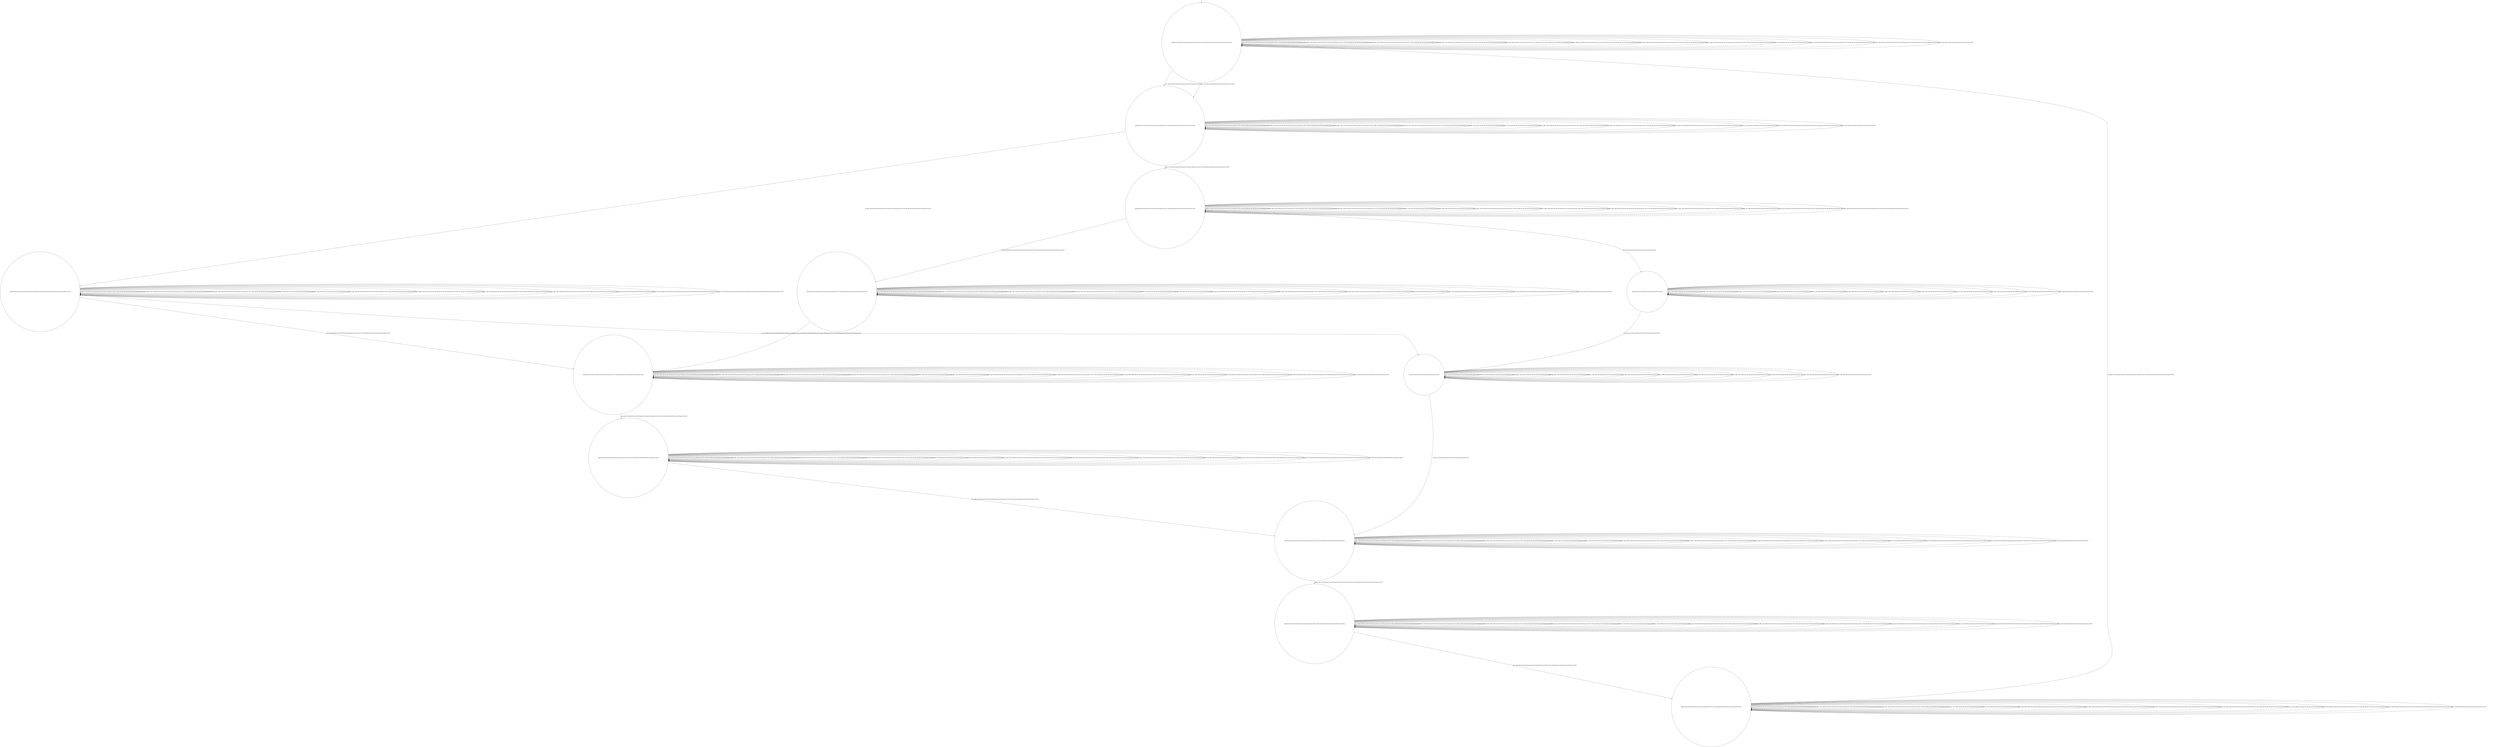 digraph g {
	edge [lblstyle="above, sloped"];
	s0 [shape="circle" label="0@[((EUR and CAP and TON and not DOL and not TEA and not COF) or (DOL and TEA and CAP and TON and not EUR and not COF))]"];
	s1 [shape="circle" label="1@[((EUR and CAP and TON and not DOL and not TEA and not COF) or (DOL and TEA and CAP and TON and not EUR and not COF))]"];
	s2 [shape="circle" label="2@[((EUR and CAP and TON and not DOL and not TEA and not COF) or (DOL and TEA and CAP and TON and not EUR and not COF))]"];
	s3 [shape="circle" label="3@[((EUR and CAP and TON and not DOL and not TEA and not COF) or (DOL and TEA and CAP and TON and not EUR and not COF))]"];
	s4 [shape="circle" label="4@[((EUR and CAP and TON and not DOL and not TEA and not COF) or (DOL and TEA and CAP and TON and not EUR and not COF))]"];
	s5 [shape="circle" label="5@[((EUR and CAP and TON and not DOL and not TEA and not COF) or (DOL and TEA and CAP and TON and not EUR and not COF))]"];
	s6 [shape="circle" label="6@[((EUR and CAP and TON and not DOL and not TEA and not COF) or (DOL and TEA and CAP and TON and not EUR and not COF))]"];
	s7 [shape="circle" label="7@[((EUR and CAP and TON and not DOL and not TEA and not COF) or (DOL and TEA and CAP and TON and not EUR and not COF))]"];
	s8 [shape="circle" label="8@[((EUR and CAP and TON and not DOL and not TEA and not COF) or (DOL and TEA and CAP and TON and not EUR and not COF))]"];
	s9 [shape="circle" label="9@[((EUR and CAP and TON and not DOL and not TEA and not COF) or (DOL and TEA and CAP and TON and not EUR and not COF))]"];
	s10 [shape="circle" label="10@[((DOL and TEA and CAP and TON and not EUR and not COF))]"];
	s11 [shape="circle" label="11@[((DOL and TEA and CAP and TON and not EUR and not COF))]"];
	s0 -> s0 [label="cap / nok() [((EUR and CAP and TON and not DOL and not TEA and not COF) or (DOL and TEA and CAP and TON and not EUR and not COF))]"];
	s0 -> s0 [label="coffee / nok() [((EUR and CAP and TON and not DOL and not TEA and not COF) or (DOL and TEA and CAP and TON and not EUR and not COF))]"];
	s0 -> s0 [label="cup_taken / nok() [((EUR and CAP and TON and not DOL and not TEA and not COF) or (DOL and TEA and CAP and TON and not EUR and not COF))]"];
	s0 -> s0 [label="display_done / nok() [((EUR and CAP and TON and not DOL and not TEA and not COF) or (DOL and TEA and CAP and TON and not EUR and not COF))]"];
	s0 -> s1 [label="dollar / ok() [((DOL and TEA and CAP and TON and not EUR and not COF))]"];
	s0 -> s1 [label="euro / ok() [((EUR and CAP and TON and not DOL and not TEA and not COF))]"];
	s0 -> s0 [label="no_sugar / nok() [((EUR and CAP and TON and not DOL and not TEA and not COF) or (DOL and TEA and CAP and TON and not EUR and not COF))]"];
	s0 -> s0 [label="pour_coffee / nok() [((EUR and CAP and TON and not DOL and not TEA and not COF) or (DOL and TEA and CAP and TON and not EUR and not COF))]"];
	s0 -> s0 [label="pour_milk / nok() [((EUR and CAP and TON and not DOL and not TEA and not COF) or (DOL and TEA and CAP and TON and not EUR and not COF))]"];
	s0 -> s0 [label="pour_sugar / nok() [((EUR and CAP and TON and not DOL and not TEA and not COF) or (DOL and TEA and CAP and TON and not EUR and not COF))]"];
	s0 -> s0 [label="pour_tea / nok() [((DOL and TEA and CAP and TON and not EUR and not COF))]"];
	s0 -> s0 [label="ring / nok() [((EUR and CAP and TON and not DOL and not TEA and not COF) or (DOL and TEA and CAP and TON and not EUR and not COF))]"];
	s0 -> s0 [label="sugar / nok() [((EUR and CAP and TON and not DOL and not TEA and not COF) or (DOL and TEA and CAP and TON and not EUR and not COF))]"];
	s0 -> s0 [label="tea / nok() [((DOL and TEA and CAP and TON and not EUR and not COF))]"];
	s1 -> s1 [label="cap / nok() [((EUR and CAP and TON and not DOL and not TEA and not COF) or (DOL and TEA and CAP and TON and not EUR and not COF))]"];
	s1 -> s1 [label="coffee / nok() [((EUR and CAP and TON and not DOL and not TEA and not COF) or (DOL and TEA and CAP and TON and not EUR and not COF))]"];
	s1 -> s1 [label="cup_taken / nok() [((EUR and CAP and TON and not DOL and not TEA and not COF) or (DOL and TEA and CAP and TON and not EUR and not COF))]"];
	s1 -> s1 [label="display_done / nok() [((EUR and CAP and TON and not DOL and not TEA and not COF) or (DOL and TEA and CAP and TON and not EUR and not COF))]"];
	s1 -> s1 [label="dollar / nok() [((DOL and TEA and CAP and TON and not EUR and not COF))]"];
	s1 -> s1 [label="euro / nok() [((EUR and CAP and TON and not DOL and not TEA and not COF))]"];
	s1 -> s2 [label="no_sugar / ok() [((EUR and CAP and TON and not DOL and not TEA and not COF) or (DOL and TEA and CAP and TON and not EUR and not COF))]"];
	s1 -> s1 [label="pour_coffee / nok() [((EUR and CAP and TON and not DOL and not TEA and not COF) or (DOL and TEA and CAP and TON and not EUR and not COF))]"];
	s1 -> s1 [label="pour_milk / nok() [((EUR and CAP and TON and not DOL and not TEA and not COF) or (DOL and TEA and CAP and TON and not EUR and not COF))]"];
	s1 -> s1 [label="pour_sugar / nok() [((EUR and CAP and TON and not DOL and not TEA and not COF) or (DOL and TEA and CAP and TON and not EUR and not COF))]"];
	s1 -> s1 [label="pour_tea / nok() [((DOL and TEA and CAP and TON and not EUR and not COF))]"];
	s1 -> s1 [label="ring / nok() [((EUR and CAP and TON and not DOL and not TEA and not COF) or (DOL and TEA and CAP and TON and not EUR and not COF))]"];
	s1 -> s3 [label="sugar / ok() [((EUR and CAP and TON and not DOL and not TEA and not COF) or (DOL and TEA and CAP and TON and not EUR and not COF))]"];
	s1 -> s1 [label="tea / nok() [((DOL and TEA and CAP and TON and not EUR and not COF))]"];
	s2 -> s5 [label="cap / ok() [((EUR and CAP and TON and not DOL and not TEA and not COF) or (DOL and TEA and CAP and TON and not EUR and not COF))]"];
	s2 -> s2 [label="coffee / Ω [((EUR and CAP and TON and not DOL and not TEA and not COF) or (DOL and TEA and CAP and TON and not EUR and not COF))]"];
	s2 -> s2 [label="cup_taken / nok() [((EUR and CAP and TON and not DOL and not TEA and not COF) or (DOL and TEA and CAP and TON and not EUR and not COF))]"];
	s2 -> s2 [label="display_done / nok() [((EUR and CAP and TON and not DOL and not TEA and not COF) or (DOL and TEA and CAP and TON and not EUR and not COF))]"];
	s2 -> s2 [label="dollar / nok() [((DOL and TEA and CAP and TON and not EUR and not COF))]"];
	s2 -> s2 [label="euro / nok() [((EUR and CAP and TON and not DOL and not TEA and not COF))]"];
	s2 -> s2 [label="no_sugar / nok() [((EUR and CAP and TON and not DOL and not TEA and not COF) or (DOL and TEA and CAP and TON and not EUR and not COF))]"];
	s2 -> s2 [label="pour_coffee / nok() [((EUR and CAP and TON and not DOL and not TEA and not COF) or (DOL and TEA and CAP and TON and not EUR and not COF))]"];
	s2 -> s2 [label="pour_milk / nok() [((EUR and CAP and TON and not DOL and not TEA and not COF) or (DOL and TEA and CAP and TON and not EUR and not COF))]"];
	s2 -> s2 [label="pour_sugar / nok() [((EUR and CAP and TON and not DOL and not TEA and not COF) or (DOL and TEA and CAP and TON and not EUR and not COF))]"];
	s2 -> s2 [label="pour_tea / nok() [((DOL and TEA and CAP and TON and not EUR and not COF))]"];
	s2 -> s2 [label="ring / nok() [((EUR and CAP and TON and not DOL and not TEA and not COF) or (DOL and TEA and CAP and TON and not EUR and not COF))]"];
	s2 -> s2 [label="sugar / void() [((EUR and CAP and TON and not DOL and not TEA and not COF) or (DOL and TEA and CAP and TON and not EUR and not COF))]"];
	s2 -> s11 [label="tea / ok() [((DOL and TEA and CAP and TON and not EUR and not COF))]"];
	s3 -> s4 [label="cap / ok() [((EUR and CAP and TON and not DOL and not TEA and not COF) or (DOL and TEA and CAP and TON and not EUR and not COF))]"];
	s3 -> s3 [label="coffee / Ω [((EUR and CAP and TON and not DOL and not TEA and not COF) or (DOL and TEA and CAP and TON and not EUR and not COF))]"];
	s3 -> s3 [label="cup_taken / nok() [((EUR and CAP and TON and not DOL and not TEA and not COF) or (DOL and TEA and CAP and TON and not EUR and not COF))]"];
	s3 -> s3 [label="display_done / nok() [((EUR and CAP and TON and not DOL and not TEA and not COF) or (DOL and TEA and CAP and TON and not EUR and not COF))]"];
	s3 -> s3 [label="dollar / nok() [((DOL and TEA and CAP and TON and not EUR and not COF))]"];
	s3 -> s3 [label="euro / nok() [((EUR and CAP and TON and not DOL and not TEA and not COF))]"];
	s3 -> s3 [label="no_sugar / void() [((EUR and CAP and TON and not DOL and not TEA and not COF) or (DOL and TEA and CAP and TON and not EUR and not COF))]"];
	s3 -> s3 [label="pour_coffee / nok() [((EUR and CAP and TON and not DOL and not TEA and not COF) or (DOL and TEA and CAP and TON and not EUR and not COF))]"];
	s3 -> s3 [label="pour_milk / nok() [((EUR and CAP and TON and not DOL and not TEA and not COF) or (DOL and TEA and CAP and TON and not EUR and not COF))]"];
	s3 -> s3 [label="pour_sugar / nok() [((EUR and CAP and TON and not DOL and not TEA and not COF) or (DOL and TEA and CAP and TON and not EUR and not COF))]"];
	s3 -> s3 [label="pour_tea / nok() [((DOL and TEA and CAP and TON and not EUR and not COF))]"];
	s3 -> s3 [label="ring / nok() [((EUR and CAP and TON and not DOL and not TEA and not COF) or (DOL and TEA and CAP and TON and not EUR and not COF))]"];
	s3 -> s3 [label="sugar / nok() [((EUR and CAP and TON and not DOL and not TEA and not COF) or (DOL and TEA and CAP and TON and not EUR and not COF))]"];
	s3 -> s10 [label="tea / ok() [((DOL and TEA and CAP and TON and not EUR and not COF))]"];
	s4 -> s4 [label="cap / nok() [((EUR and CAP and TON and not DOL and not TEA and not COF) or (DOL and TEA and CAP and TON and not EUR and not COF))]"];
	s4 -> s4 [label="coffee / void() [((EUR and CAP and TON and not DOL and not TEA and not COF) or (DOL and TEA and CAP and TON and not EUR and not COF))]"];
	s4 -> s4 [label="cup_taken / nok() [((EUR and CAP and TON and not DOL and not TEA and not COF) or (DOL and TEA and CAP and TON and not EUR and not COF))]"];
	s4 -> s4 [label="display_done / nok() [((EUR and CAP and TON and not DOL and not TEA and not COF) or (DOL and TEA and CAP and TON and not EUR and not COF))]"];
	s4 -> s4 [label="dollar / nok() [((DOL and TEA and CAP and TON and not EUR and not COF))]"];
	s4 -> s4 [label="euro / nok() [((EUR and CAP and TON and not DOL and not TEA and not COF))]"];
	s4 -> s4 [label="no_sugar / nok() [((EUR and CAP and TON and not DOL and not TEA and not COF) or (DOL and TEA and CAP and TON and not EUR and not COF))]"];
	s4 -> s4 [label="pour_coffee / nok() [((EUR and CAP and TON and not DOL and not TEA and not COF) or (DOL and TEA and CAP and TON and not EUR and not COF))]"];
	s4 -> s4 [label="pour_milk / nok() [((EUR and CAP and TON and not DOL and not TEA and not COF) or (DOL and TEA and CAP and TON and not EUR and not COF))]"];
	s4 -> s5 [label="pour_sugar / ok() [((EUR and CAP and TON and not DOL and not TEA and not COF) or (DOL and TEA and CAP and TON and not EUR and not COF))]"];
	s4 -> s4 [label="pour_tea / nok() [((DOL and TEA and CAP and TON and not EUR and not COF))]"];
	s4 -> s4 [label="ring / nok() [((EUR and CAP and TON and not DOL and not TEA and not COF) or (DOL and TEA and CAP and TON and not EUR and not COF))]"];
	s4 -> s4 [label="sugar / nok() [((EUR and CAP and TON and not DOL and not TEA and not COF) or (DOL and TEA and CAP and TON and not EUR and not COF))]"];
	s4 -> s4 [label="tea / void() [((DOL and TEA and CAP and TON and not EUR and not COF))]"];
	s5 -> s5 [label="cap / nok() [((EUR and CAP and TON and not DOL and not TEA and not COF) or (DOL and TEA and CAP and TON and not EUR and not COF))]"];
	s5 -> s5 [label="coffee / void() [((EUR and CAP and TON and not DOL and not TEA and not COF) or (DOL and TEA and CAP and TON and not EUR and not COF))]"];
	s5 -> s5 [label="cup_taken / nok() [((EUR and CAP and TON and not DOL and not TEA and not COF) or (DOL and TEA and CAP and TON and not EUR and not COF))]"];
	s5 -> s5 [label="display_done / nok() [((EUR and CAP and TON and not DOL and not TEA and not COF) or (DOL and TEA and CAP and TON and not EUR and not COF))]"];
	s5 -> s5 [label="dollar / nok() [((DOL and TEA and CAP and TON and not EUR and not COF))]"];
	s5 -> s5 [label="euro / nok() [((EUR and CAP and TON and not DOL and not TEA and not COF))]"];
	s5 -> s5 [label="no_sugar / nok() [((EUR and CAP and TON and not DOL and not TEA and not COF) or (DOL and TEA and CAP and TON and not EUR and not COF))]"];
	s5 -> s5 [label="pour_coffee / nok() [((EUR and CAP and TON and not DOL and not TEA and not COF) or (DOL and TEA and CAP and TON and not EUR and not COF))]"];
	s5 -> s6 [label="pour_milk / ok() [((EUR and CAP and TON and not DOL and not TEA and not COF) or (DOL and TEA and CAP and TON and not EUR and not COF))]"];
	s5 -> s5 [label="pour_sugar / nok() [((EUR and CAP and TON and not DOL and not TEA and not COF) or (DOL and TEA and CAP and TON and not EUR and not COF))]"];
	s5 -> s5 [label="pour_tea / nok() [((DOL and TEA and CAP and TON and not EUR and not COF))]"];
	s5 -> s5 [label="ring / nok() [((EUR and CAP and TON and not DOL and not TEA and not COF) or (DOL and TEA and CAP and TON and not EUR and not COF))]"];
	s5 -> s5 [label="sugar / nok() [((EUR and CAP and TON and not DOL and not TEA and not COF) or (DOL and TEA and CAP and TON and not EUR and not COF))]"];
	s5 -> s5 [label="tea / void() [((DOL and TEA and CAP and TON and not EUR and not COF))]"];
	s6 -> s6 [label="cap / nok() [((EUR and CAP and TON and not DOL and not TEA and not COF) or (DOL and TEA and CAP and TON and not EUR and not COF))]"];
	s6 -> s6 [label="coffee / nok() [((EUR and CAP and TON and not DOL and not TEA and not COF) or (DOL and TEA and CAP and TON and not EUR and not COF))]"];
	s6 -> s6 [label="cup_taken / nok() [((EUR and CAP and TON and not DOL and not TEA and not COF) or (DOL and TEA and CAP and TON and not EUR and not COF))]"];
	s6 -> s6 [label="display_done / nok() [((EUR and CAP and TON and not DOL and not TEA and not COF) or (DOL and TEA and CAP and TON and not EUR and not COF))]"];
	s6 -> s6 [label="dollar / nok() [((DOL and TEA and CAP and TON and not EUR and not COF))]"];
	s6 -> s6 [label="euro / nok() [((EUR and CAP and TON and not DOL and not TEA and not COF))]"];
	s6 -> s6 [label="no_sugar / nok() [((EUR and CAP and TON and not DOL and not TEA and not COF) or (DOL and TEA and CAP and TON and not EUR and not COF))]"];
	s6 -> s7 [label="pour_coffee / ok() [((EUR and CAP and TON and not DOL and not TEA and not COF) or (DOL and TEA and CAP and TON and not EUR and not COF))]"];
	s6 -> s6 [label="pour_milk / nok() [((EUR and CAP and TON and not DOL and not TEA and not COF) or (DOL and TEA and CAP and TON and not EUR and not COF))]"];
	s6 -> s6 [label="pour_sugar / nok() [((EUR and CAP and TON and not DOL and not TEA and not COF) or (DOL and TEA and CAP and TON and not EUR and not COF))]"];
	s6 -> s6 [label="pour_tea / nok() [((DOL and TEA and CAP and TON and not EUR and not COF))]"];
	s6 -> s6 [label="ring / nok() [((EUR and CAP and TON and not DOL and not TEA and not COF) or (DOL and TEA and CAP and TON and not EUR and not COF))]"];
	s6 -> s6 [label="sugar / nok() [((EUR and CAP and TON and not DOL and not TEA and not COF) or (DOL and TEA and CAP and TON and not EUR and not COF))]"];
	s6 -> s6 [label="tea / nok() [((DOL and TEA and CAP and TON and not EUR and not COF))]"];
	s7 -> s7 [label="cap / nok() [((EUR and CAP and TON and not DOL and not TEA and not COF) or (DOL and TEA and CAP and TON and not EUR and not COF))]"];
	s7 -> s7 [label="coffee / nok() [((EUR and CAP and TON and not DOL and not TEA and not COF) or (DOL and TEA and CAP and TON and not EUR and not COF))]"];
	s7 -> s7 [label="cup_taken / nok() [((EUR and CAP and TON and not DOL and not TEA and not COF) or (DOL and TEA and CAP and TON and not EUR and not COF))]"];
	s7 -> s8 [label="display_done / ok() [((EUR and CAP and TON and not DOL and not TEA and not COF) or (DOL and TEA and CAP and TON and not EUR and not COF))]"];
	s7 -> s7 [label="dollar / nok() [((DOL and TEA and CAP and TON and not EUR and not COF))]"];
	s7 -> s7 [label="euro / nok() [((EUR and CAP and TON and not DOL and not TEA and not COF))]"];
	s7 -> s7 [label="no_sugar / nok() [((EUR and CAP and TON and not DOL and not TEA and not COF) or (DOL and TEA and CAP and TON and not EUR and not COF))]"];
	s7 -> s7 [label="pour_coffee / nok() [((EUR and CAP and TON and not DOL and not TEA and not COF) or (DOL and TEA and CAP and TON and not EUR and not COF))]"];
	s7 -> s7 [label="pour_milk / nok() [((EUR and CAP and TON and not DOL and not TEA and not COF) or (DOL and TEA and CAP and TON and not EUR and not COF))]"];
	s7 -> s7 [label="pour_sugar / nok() [((EUR and CAP and TON and not DOL and not TEA and not COF) or (DOL and TEA and CAP and TON and not EUR and not COF))]"];
	s7 -> s7 [label="pour_tea / nok() [((DOL and TEA and CAP and TON and not EUR and not COF))]"];
	s7 -> s7 [label="ring / nok() [((EUR and CAP and TON and not DOL and not TEA and not COF) or (DOL and TEA and CAP and TON and not EUR and not COF))]"];
	s7 -> s7 [label="sugar / nok() [((EUR and CAP and TON and not DOL and not TEA and not COF) or (DOL and TEA and CAP and TON and not EUR and not COF))]"];
	s7 -> s7 [label="tea / nok() [((DOL and TEA and CAP and TON and not EUR and not COF))]"];
	s8 -> s8 [label="cap / nok() [((EUR and CAP and TON and not DOL and not TEA and not COF) or (DOL and TEA and CAP and TON and not EUR and not COF))]"];
	s8 -> s8 [label="coffee / nok() [((EUR and CAP and TON and not DOL and not TEA and not COF) or (DOL and TEA and CAP and TON and not EUR and not COF))]"];
	s8 -> s8 [label="cup_taken / nok() [((EUR and CAP and TON and not DOL and not TEA and not COF) or (DOL and TEA and CAP and TON and not EUR and not COF))]"];
	s8 -> s8 [label="display_done / nok() [((EUR and CAP and TON and not DOL and not TEA and not COF) or (DOL and TEA and CAP and TON and not EUR and not COF))]"];
	s8 -> s8 [label="dollar / nok() [((DOL and TEA and CAP and TON and not EUR and not COF))]"];
	s8 -> s8 [label="euro / nok() [((EUR and CAP and TON and not DOL and not TEA and not COF))]"];
	s8 -> s8 [label="no_sugar / nok() [((EUR and CAP and TON and not DOL and not TEA and not COF) or (DOL and TEA and CAP and TON and not EUR and not COF))]"];
	s8 -> s8 [label="pour_coffee / nok() [((EUR and CAP and TON and not DOL and not TEA and not COF) or (DOL and TEA and CAP and TON and not EUR and not COF))]"];
	s8 -> s8 [label="pour_milk / nok() [((EUR and CAP and TON and not DOL and not TEA and not COF) or (DOL and TEA and CAP and TON and not EUR and not COF))]"];
	s8 -> s8 [label="pour_sugar / nok() [((EUR and CAP and TON and not DOL and not TEA and not COF) or (DOL and TEA and CAP and TON and not EUR and not COF))]"];
	s8 -> s8 [label="pour_tea / nok() [((DOL and TEA and CAP and TON and not EUR and not COF))]"];
	s8 -> s9 [label="ring / ok() [((EUR and CAP and TON and not DOL and not TEA and not COF) or (DOL and TEA and CAP and TON and not EUR and not COF))]"];
	s8 -> s8 [label="sugar / nok() [((EUR and CAP and TON and not DOL and not TEA and not COF) or (DOL and TEA and CAP and TON and not EUR and not COF))]"];
	s8 -> s8 [label="tea / nok() [((DOL and TEA and CAP and TON and not EUR and not COF))]"];
	s9 -> s9 [label="cap / nok() [((EUR and CAP and TON and not DOL and not TEA and not COF) or (DOL and TEA and CAP and TON and not EUR and not COF))]"];
	s9 -> s9 [label="coffee / nok() [((EUR and CAP and TON and not DOL and not TEA and not COF) or (DOL and TEA and CAP and TON and not EUR and not COF))]"];
	s9 -> s0 [label="cup_taken / ok() [((EUR and CAP and TON and not DOL and not TEA and not COF) or (DOL and TEA and CAP and TON and not EUR and not COF))]"];
	s9 -> s9 [label="display_done / nok() [((EUR and CAP and TON and not DOL and not TEA and not COF) or (DOL and TEA and CAP and TON and not EUR and not COF))]"];
	s9 -> s9 [label="dollar / nok() [((DOL and TEA and CAP and TON and not EUR and not COF))]"];
	s9 -> s9 [label="euro / nok() [((EUR and CAP and TON and not DOL and not TEA and not COF))]"];
	s9 -> s9 [label="no_sugar / nok() [((EUR and CAP and TON and not DOL and not TEA and not COF) or (DOL and TEA and CAP and TON and not EUR and not COF))]"];
	s9 -> s9 [label="pour_coffee / nok() [((EUR and CAP and TON and not DOL and not TEA and not COF) or (DOL and TEA and CAP and TON and not EUR and not COF))]"];
	s9 -> s9 [label="pour_milk / nok() [((EUR and CAP and TON and not DOL and not TEA and not COF) or (DOL and TEA and CAP and TON and not EUR and not COF))]"];
	s9 -> s9 [label="pour_sugar / nok() [((EUR and CAP and TON and not DOL and not TEA and not COF) or (DOL and TEA and CAP and TON and not EUR and not COF))]"];
	s9 -> s9 [label="pour_tea / nok() [((DOL and TEA and CAP and TON and not EUR and not COF))]"];
	s9 -> s9 [label="ring / nok() [((EUR and CAP and TON and not DOL and not TEA and not COF) or (DOL and TEA and CAP and TON and not EUR and not COF))]"];
	s9 -> s9 [label="sugar / nok() [((EUR and CAP and TON and not DOL and not TEA and not COF) or (DOL and TEA and CAP and TON and not EUR and not COF))]"];
	s9 -> s9 [label="tea / nok() [((DOL and TEA and CAP and TON and not EUR and not COF))]"];
	s10 -> s10 [label="cap / void() [((DOL and TEA and CAP and TON and not EUR and not COF))]"];
	s10 -> s10 [label="coffee / void() [((DOL and TEA and CAP and TON and not EUR and not COF))]"];
	s10 -> s10 [label="cup_taken / nok() [((DOL and TEA and CAP and TON and not EUR and not COF))]"];
	s10 -> s10 [label="display_done / nok() [((DOL and TEA and CAP and TON and not EUR and not COF))]"];
	s10 -> s10 [label="dollar / nok() [((DOL and TEA and CAP and TON and not EUR and not COF))]"];
	s10 -> s10 [label="no_sugar / nok() [((DOL and TEA and CAP and TON and not EUR and not COF))]"];
	s10 -> s10 [label="pour_coffee / nok() [((DOL and TEA and CAP and TON and not EUR and not COF))]"];
	s10 -> s10 [label="pour_milk / nok() [((DOL and TEA and CAP and TON and not EUR and not COF))]"];
	s10 -> s11 [label="pour_sugar / ok() [((DOL and TEA and CAP and TON and not EUR and not COF))]"];
	s10 -> s10 [label="pour_tea / nok() [((DOL and TEA and CAP and TON and not EUR and not COF))]"];
	s10 -> s10 [label="ring / nok() [((DOL and TEA and CAP and TON and not EUR and not COF))]"];
	s10 -> s10 [label="sugar / nok() [((DOL and TEA and CAP and TON and not EUR and not COF))]"];
	s10 -> s10 [label="tea / nok() [((DOL and TEA and CAP and TON and not EUR and not COF))]"];
	s11 -> s11 [label="cap / void() [((DOL and TEA and CAP and TON and not EUR and not COF))]"];
	s11 -> s11 [label="coffee / void() [((DOL and TEA and CAP and TON and not EUR and not COF))]"];
	s11 -> s11 [label="cup_taken / nok() [((DOL and TEA and CAP and TON and not EUR and not COF))]"];
	s11 -> s11 [label="display_done / nok() [((DOL and TEA and CAP and TON and not EUR and not COF))]"];
	s11 -> s11 [label="dollar / nok() [((DOL and TEA and CAP and TON and not EUR and not COF))]"];
	s11 -> s11 [label="no_sugar / nok() [((DOL and TEA and CAP and TON and not EUR and not COF))]"];
	s11 -> s11 [label="pour_coffee / nok() [((DOL and TEA and CAP and TON and not EUR and not COF))]"];
	s11 -> s11 [label="pour_milk / nok() [((DOL and TEA and CAP and TON and not EUR and not COF))]"];
	s11 -> s11 [label="pour_sugar / nok() [((DOL and TEA and CAP and TON and not EUR and not COF))]"];
	s11 -> s7 [label="pour_tea / ok() [((DOL and TEA and CAP and TON and not EUR and not COF))]"];
	s11 -> s11 [label="ring / nok() [((DOL and TEA and CAP and TON and not EUR and not COF))]"];
	s11 -> s11 [label="sugar / nok() [((DOL and TEA and CAP and TON and not EUR and not COF))]"];
	s11 -> s11 [label="tea / nok() [((DOL and TEA and CAP and TON and not EUR and not COF))]"];
	__start0 [label="" shape="none" width="0" height="0"];
	__start0 -> s0;
}